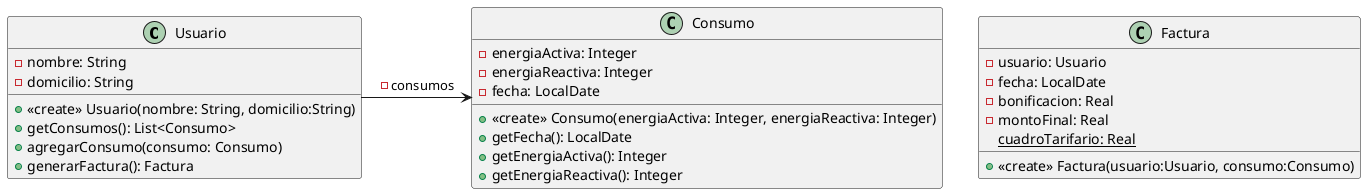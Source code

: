 @startuml
class Usuario{
- nombre: String
- domicilio: String
+ <<create>> Usuario(nombre: String, domicilio:String)
+ getConsumos(): List<Consumo>
+ agregarConsumo(consumo: Consumo)
+ generarFactura(): Factura
}

class Consumo{
- energiaActiva: Integer
- energiaReactiva: Integer
- fecha: LocalDate
+ <<create>> Consumo(energiaActiva: Integer, energiaReactiva: Integer)
+ getFecha(): LocalDate
+ getEnergiaActiva(): Integer
+ getEnergiaReactiva(): Integer
}

class Factura{
- usuario: Usuario
- fecha: LocalDate
- bonificacion: Real
- montoFinal: Real
{static} cuadroTarifario: Real
+ <<create>> Factura(usuario:Usuario, consumo:Consumo)

}

Usuario -> Consumo : -consumos
@enduml
